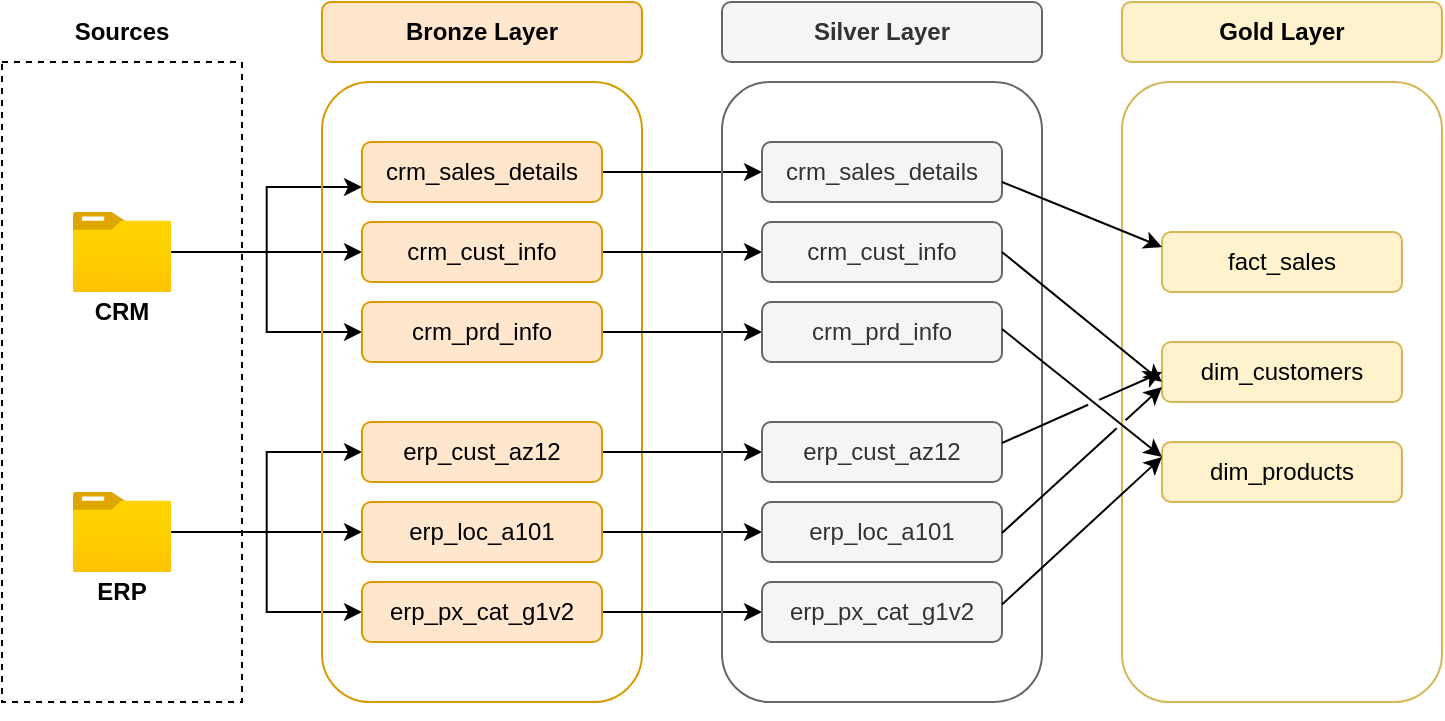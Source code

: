 <mxfile version="28.0.6">
  <diagram name="Page-1" id="81MWzagsy2xdlByUt2sd">
    <mxGraphModel dx="744" dy="832" grid="1" gridSize="10" guides="1" tooltips="1" connect="1" arrows="1" fold="1" page="1" pageScale="1" pageWidth="1100" pageHeight="850" math="0" shadow="0">
      <root>
        <mxCell id="0" />
        <mxCell id="1" parent="0" />
        <mxCell id="hWSBtK_EaQIWO7GeowBO-2" value="&lt;b&gt;Sources&lt;/b&gt;" style="text;html=1;align=center;verticalAlign=middle;whiteSpace=wrap;rounded=0;dashed=1;" parent="1" vertex="1">
          <mxGeometry x="190" y="170" width="60" height="30" as="geometry" />
        </mxCell>
        <mxCell id="hWSBtK_EaQIWO7GeowBO-1" value="" style="rounded=0;html=1;fillColor=none;dashed=1;glass=0;whiteSpace=wrap;labelBorderColor=none;shadow=0;" parent="1" vertex="1">
          <mxGeometry x="160" y="200" width="120" height="320" as="geometry" />
        </mxCell>
        <mxCell id="hWSBtK_EaQIWO7GeowBO-30" style="edgeStyle=orthogonalEdgeStyle;rounded=0;orthogonalLoop=1;jettySize=auto;html=1;entryX=0;entryY=0.75;entryDx=0;entryDy=0;" parent="1" source="hWSBtK_EaQIWO7GeowBO-3" target="hWSBtK_EaQIWO7GeowBO-10" edge="1">
          <mxGeometry relative="1" as="geometry" />
        </mxCell>
        <mxCell id="hWSBtK_EaQIWO7GeowBO-31" style="edgeStyle=orthogonalEdgeStyle;rounded=0;orthogonalLoop=1;jettySize=auto;html=1;" parent="1" source="hWSBtK_EaQIWO7GeowBO-3" target="hWSBtK_EaQIWO7GeowBO-24" edge="1">
          <mxGeometry relative="1" as="geometry" />
        </mxCell>
        <mxCell id="hWSBtK_EaQIWO7GeowBO-32" style="edgeStyle=orthogonalEdgeStyle;rounded=0;orthogonalLoop=1;jettySize=auto;html=1;entryX=0;entryY=0.5;entryDx=0;entryDy=0;" parent="1" source="hWSBtK_EaQIWO7GeowBO-3" target="hWSBtK_EaQIWO7GeowBO-25" edge="1">
          <mxGeometry relative="1" as="geometry" />
        </mxCell>
        <mxCell id="hWSBtK_EaQIWO7GeowBO-3" value="" style="image;aspect=fixed;html=1;points=[];align=center;fontSize=12;image=img/lib/azure2/general/Folder_Blank.svg;" parent="1" vertex="1">
          <mxGeometry x="195.36" y="275" width="49.29" height="40" as="geometry" />
        </mxCell>
        <mxCell id="hWSBtK_EaQIWO7GeowBO-33" style="edgeStyle=orthogonalEdgeStyle;rounded=0;orthogonalLoop=1;jettySize=auto;html=1;entryX=0;entryY=0.5;entryDx=0;entryDy=0;" parent="1" source="hWSBtK_EaQIWO7GeowBO-5" target="hWSBtK_EaQIWO7GeowBO-26" edge="1">
          <mxGeometry relative="1" as="geometry" />
        </mxCell>
        <mxCell id="hWSBtK_EaQIWO7GeowBO-34" style="edgeStyle=orthogonalEdgeStyle;rounded=0;orthogonalLoop=1;jettySize=auto;html=1;entryX=0;entryY=0.5;entryDx=0;entryDy=0;" parent="1" source="hWSBtK_EaQIWO7GeowBO-5" target="hWSBtK_EaQIWO7GeowBO-28" edge="1">
          <mxGeometry relative="1" as="geometry" />
        </mxCell>
        <mxCell id="hWSBtK_EaQIWO7GeowBO-35" style="edgeStyle=orthogonalEdgeStyle;rounded=0;orthogonalLoop=1;jettySize=auto;html=1;entryX=0;entryY=0.5;entryDx=0;entryDy=0;" parent="1" source="hWSBtK_EaQIWO7GeowBO-5" target="hWSBtK_EaQIWO7GeowBO-27" edge="1">
          <mxGeometry relative="1" as="geometry" />
        </mxCell>
        <mxCell id="hWSBtK_EaQIWO7GeowBO-5" value="" style="image;aspect=fixed;html=1;points=[];align=center;fontSize=12;image=img/lib/azure2/general/Folder_Blank.svg;" parent="1" vertex="1">
          <mxGeometry x="195.36" y="415" width="49.29" height="40" as="geometry" />
        </mxCell>
        <mxCell id="hWSBtK_EaQIWO7GeowBO-6" value="&lt;mxGraphModel&gt;&lt;root&gt;&lt;mxCell id=&quot;0&quot;/&gt;&lt;mxCell id=&quot;1&quot; parent=&quot;0&quot;/&gt;&lt;mxCell id=&quot;2&quot; value=&quot;crm_sales_details&amp;lt;span style=&amp;quot;color: rgba(0, 0, 0, 0); font-family: monospace; font-size: 0px; text-align: start; text-wrap-mode: nowrap;&amp;quot;&amp;gt;%3CmxGraphModel%3E%3Croot%3E%3CmxCell%20id%3D%220%22%2F%3E%3CmxCell%20id%3D%221%22%20parent%3D%220%22%2F%3E%3CmxCell%20id%3D%222%22%20value%3D%22%22%20style%3D%22rounded%3D1%3BwhiteSpace%3Dwrap%3Bhtml%3D1%3B%22%20vertex%3D%221%22%20parent%3D%221%22%3E%3CmxGeometry%20x%3D%22340%22%20y%3D%22230%22%20width%3D%22120%22%20height%3D%2230%22%20as%3D%22geometry%22%2F%3E%3C%2FmxCell%3E%3C%2Froot%3E%3C%2FmxGraphModel%3E" style="rounded=1;whiteSpace=wrap;html=1;fillColor=none;strokeColor=#d79b00;strokeWidth=1;perimeterSpacing=0;" parent="1" vertex="1">
          <mxGeometry x="320" y="210" width="160" height="310" as="geometry" />
        </mxCell>
        <mxCell id="hWSBtK_EaQIWO7GeowBO-7" value="&lt;b&gt;&lt;font&gt;Bronze Layer&lt;/font&gt;&lt;/b&gt;" style="text;html=1;align=center;verticalAlign=middle;whiteSpace=wrap;rounded=1;fillColor=#ffe6cc;strokeColor=#d79b00;" parent="1" vertex="1">
          <mxGeometry x="320" y="170" width="160" height="30" as="geometry" />
        </mxCell>
        <mxCell id="hWSBtK_EaQIWO7GeowBO-45" style="edgeStyle=orthogonalEdgeStyle;rounded=0;orthogonalLoop=1;jettySize=auto;html=1;entryX=0;entryY=0.5;entryDx=0;entryDy=0;" parent="1" source="hWSBtK_EaQIWO7GeowBO-10" target="hWSBtK_EaQIWO7GeowBO-38" edge="1">
          <mxGeometry relative="1" as="geometry" />
        </mxCell>
        <mxCell id="hWSBtK_EaQIWO7GeowBO-10" value="crm_sales_details&lt;span style=&quot;color: rgba(0, 0, 0, 0); font-family: monospace; font-size: 0px; text-align: start; text-wrap-mode: nowrap;&quot;&gt;%3CmxGraphModel%3E%3Croot%3E%3CmxCell%20id%3D%220%22%2F%3E%3CmxCell%20id%3D%221%22%20parent%3D%220%22%2F%3E%3CmxCell%20id%3D%222%22%20value%3D%22%22%20style%3D%22rounded%3D1%3BwhiteSpace%3Dwrap%3Bhtml%3D1%3B%22%20vertex%3D%221%22%20parent%3D%221%22%3E%3CmxGeometry%20x%3D%22340%22%20y%3D%22230%22%20width%3D%22120%22%20height%3D%2230%22%20as%3D%22geometry%22%2F%3E%3C%2FmxCell%3E%3C%2Froot%3E%3C%2FmxGraphModel%3E&lt;/span&gt;" style="rounded=1;whiteSpace=wrap;html=1;fillColor=#ffe6cc;strokeColor=#d79b00;" parent="1" vertex="1">
          <mxGeometry x="340" y="240" width="120" height="30" as="geometry" />
        </mxCell>
        <mxCell id="hWSBtK_EaQIWO7GeowBO-23" style="edgeStyle=orthogonalEdgeStyle;rounded=0;orthogonalLoop=1;jettySize=auto;html=1;exitX=0.5;exitY=1;exitDx=0;exitDy=0;" parent="1" source="hWSBtK_EaQIWO7GeowBO-6" target="hWSBtK_EaQIWO7GeowBO-6" edge="1">
          <mxGeometry relative="1" as="geometry" />
        </mxCell>
        <mxCell id="hWSBtK_EaQIWO7GeowBO-46" style="edgeStyle=orthogonalEdgeStyle;rounded=0;orthogonalLoop=1;jettySize=auto;html=1;entryX=0;entryY=0.5;entryDx=0;entryDy=0;" parent="1" source="hWSBtK_EaQIWO7GeowBO-24" target="hWSBtK_EaQIWO7GeowBO-40" edge="1">
          <mxGeometry relative="1" as="geometry" />
        </mxCell>
        <mxCell id="hWSBtK_EaQIWO7GeowBO-24" value="crm_cust_info" style="rounded=1;whiteSpace=wrap;html=1;fillColor=#ffe6cc;strokeColor=#d79b00;" parent="1" vertex="1">
          <mxGeometry x="340" y="280" width="120" height="30" as="geometry" />
        </mxCell>
        <mxCell id="hWSBtK_EaQIWO7GeowBO-47" style="edgeStyle=orthogonalEdgeStyle;rounded=0;orthogonalLoop=1;jettySize=auto;html=1;entryX=0;entryY=0.5;entryDx=0;entryDy=0;" parent="1" source="hWSBtK_EaQIWO7GeowBO-25" target="hWSBtK_EaQIWO7GeowBO-41" edge="1">
          <mxGeometry relative="1" as="geometry" />
        </mxCell>
        <mxCell id="hWSBtK_EaQIWO7GeowBO-25" value="crm_prd_info" style="rounded=1;whiteSpace=wrap;html=1;fillColor=#ffe6cc;strokeColor=#d79b00;" parent="1" vertex="1">
          <mxGeometry x="340" y="320" width="120" height="30" as="geometry" />
        </mxCell>
        <mxCell id="hWSBtK_EaQIWO7GeowBO-48" style="edgeStyle=orthogonalEdgeStyle;rounded=0;orthogonalLoop=1;jettySize=auto;html=1;entryX=0;entryY=0.5;entryDx=0;entryDy=0;" parent="1" source="hWSBtK_EaQIWO7GeowBO-26" target="hWSBtK_EaQIWO7GeowBO-42" edge="1">
          <mxGeometry relative="1" as="geometry" />
        </mxCell>
        <mxCell id="hWSBtK_EaQIWO7GeowBO-26" value="erp_cust_az12" style="rounded=1;whiteSpace=wrap;html=1;fillColor=#ffe6cc;strokeColor=#d79b00;" parent="1" vertex="1">
          <mxGeometry x="340" y="380" width="120" height="30" as="geometry" />
        </mxCell>
        <mxCell id="hWSBtK_EaQIWO7GeowBO-50" style="edgeStyle=orthogonalEdgeStyle;rounded=0;orthogonalLoop=1;jettySize=auto;html=1;entryX=0;entryY=0.5;entryDx=0;entryDy=0;" parent="1" source="hWSBtK_EaQIWO7GeowBO-27" target="hWSBtK_EaQIWO7GeowBO-43" edge="1">
          <mxGeometry relative="1" as="geometry" />
        </mxCell>
        <mxCell id="hWSBtK_EaQIWO7GeowBO-27" value="erp_px_cat_g1v2" style="rounded=1;whiteSpace=wrap;html=1;fillColor=#ffe6cc;strokeColor=#d79b00;" parent="1" vertex="1">
          <mxGeometry x="340" y="460" width="120" height="30" as="geometry" />
        </mxCell>
        <mxCell id="hWSBtK_EaQIWO7GeowBO-49" style="edgeStyle=orthogonalEdgeStyle;rounded=0;orthogonalLoop=1;jettySize=auto;html=1;entryX=0;entryY=0.5;entryDx=0;entryDy=0;" parent="1" source="hWSBtK_EaQIWO7GeowBO-28" target="hWSBtK_EaQIWO7GeowBO-44" edge="1">
          <mxGeometry relative="1" as="geometry" />
        </mxCell>
        <mxCell id="hWSBtK_EaQIWO7GeowBO-28" value="erp_loc_a101" style="rounded=1;whiteSpace=wrap;html=1;fillColor=#ffe6cc;strokeColor=#d79b00;" parent="1" vertex="1">
          <mxGeometry x="340" y="420" width="120" height="30" as="geometry" />
        </mxCell>
        <mxCell id="hWSBtK_EaQIWO7GeowBO-36" value="&lt;mxGraphModel&gt;&lt;root&gt;&lt;mxCell id=&quot;0&quot;/&gt;&lt;mxCell id=&quot;1&quot; parent=&quot;0&quot;/&gt;&lt;mxCell id=&quot;2&quot; value=&quot;crm_sales_details&amp;lt;span style=&amp;quot;color: rgba(0, 0, 0, 0); font-family: monospace; font-size: 0px; text-align: start; text-wrap-mode: nowrap;&amp;quot;&amp;gt;%3CmxGraphModel%3E%3Croot%3E%3CmxCell%20id%3D%220%22%2F%3E%3CmxCell%20id%3D%221%22%20parent%3D%220%22%2F%3E%3CmxCell%20id%3D%222%22%20value%3D%22%22%20style%3D%22rounded%3D1%3BwhiteSpace%3Dwrap%3Bhtml%3D1%3B%22%20vertex%3D%221%22%20parent%3D%221%22%3E%3CmxGeometry%20x%3D%22340%22%20y%3D%22230%22%20width%3D%22120%22%20height%3D%2230%22%20as%3D%22geometry%22%2F%3E%3C%2FmxCell%3E%3C%2Froot%3E%3C%2FmxGraphModel%3E" style="rounded=1;whiteSpace=wrap;html=1;fillColor=none;strokeColor=#666666;strokeWidth=1;perimeterSpacing=0;fontColor=#333333;" parent="1" vertex="1">
          <mxGeometry x="520" y="210" width="160" height="310" as="geometry" />
        </mxCell>
        <mxCell id="hWSBtK_EaQIWO7GeowBO-37" value="&lt;b&gt;&lt;font&gt;Silver Layer&lt;/font&gt;&lt;/b&gt;" style="text;html=1;align=center;verticalAlign=middle;whiteSpace=wrap;rounded=1;fillColor=#f5f5f5;strokeColor=#666666;fontColor=#333333;" parent="1" vertex="1">
          <mxGeometry x="520" y="170" width="160" height="30" as="geometry" />
        </mxCell>
        <mxCell id="hWSBtK_EaQIWO7GeowBO-38" value="crm_sales_details&lt;span style=&quot;color: rgba(0, 0, 0, 0); font-family: monospace; font-size: 0px; text-align: start; text-wrap-mode: nowrap;&quot;&gt;%3CmxGraphModel%3E%3Croot%3E%3CmxCell%20id%3D%220%22%2F%3E%3CmxCell%20id%3D%221%22%20parent%3D%220%22%2F%3E%3CmxCell%20id%3D%222%22%20value%3D%22%22%20style%3D%22rounded%3D1%3BwhiteSpace%3Dwrap%3Bhtml%3D1%3B%22%20vertex%3D%221%22%20parent%3D%221%22%3E%3CmxGeometry%20x%3D%22340%22%20y%3D%22230%22%20width%3D%22120%22%20height%3D%2230%22%20as%3D%22geometry%22%2F%3E%3C%2FmxCell%3E%3C%2Froot%3E%3C%2FmxGraphModel%3E&lt;/span&gt;" style="rounded=1;whiteSpace=wrap;html=1;fillColor=#f5f5f5;strokeColor=#666666;fontColor=#333333;" parent="1" vertex="1">
          <mxGeometry x="540" y="240" width="120" height="30" as="geometry" />
        </mxCell>
        <mxCell id="hWSBtK_EaQIWO7GeowBO-39" style="edgeStyle=orthogonalEdgeStyle;rounded=0;orthogonalLoop=1;jettySize=auto;html=1;exitX=0.5;exitY=1;exitDx=0;exitDy=0;fillColor=#f5f5f5;strokeColor=#666666;" parent="1" source="hWSBtK_EaQIWO7GeowBO-36" target="hWSBtK_EaQIWO7GeowBO-36" edge="1">
          <mxGeometry relative="1" as="geometry" />
        </mxCell>
        <mxCell id="hWSBtK_EaQIWO7GeowBO-40" value="crm_cust_info" style="rounded=1;whiteSpace=wrap;html=1;fillColor=#f5f5f5;strokeColor=#666666;fontColor=#333333;" parent="1" vertex="1">
          <mxGeometry x="540" y="280" width="120" height="30" as="geometry" />
        </mxCell>
        <mxCell id="hWSBtK_EaQIWO7GeowBO-41" value="crm_prd_info" style="rounded=1;whiteSpace=wrap;html=1;fillColor=#f5f5f5;strokeColor=#666666;fontColor=#333333;" parent="1" vertex="1">
          <mxGeometry x="540" y="320" width="120" height="30" as="geometry" />
        </mxCell>
        <mxCell id="hWSBtK_EaQIWO7GeowBO-42" value="erp_cust_az12" style="rounded=1;whiteSpace=wrap;html=1;fillColor=#f5f5f5;strokeColor=#666666;fontColor=#333333;" parent="1" vertex="1">
          <mxGeometry x="540" y="380" width="120" height="30" as="geometry" />
        </mxCell>
        <mxCell id="hWSBtK_EaQIWO7GeowBO-43" value="erp_px_cat_g1v2" style="rounded=1;whiteSpace=wrap;html=1;fillColor=#f5f5f5;strokeColor=#666666;fontColor=#333333;" parent="1" vertex="1">
          <mxGeometry x="540" y="460" width="120" height="30" as="geometry" />
        </mxCell>
        <mxCell id="hWSBtK_EaQIWO7GeowBO-44" value="erp_loc_a101" style="rounded=1;whiteSpace=wrap;html=1;fillColor=#f5f5f5;strokeColor=#666666;fontColor=#333333;" parent="1" vertex="1">
          <mxGeometry x="540" y="420" width="120" height="30" as="geometry" />
        </mxCell>
        <mxCell id="hWSBtK_EaQIWO7GeowBO-51" value="&lt;b&gt;CRM&lt;/b&gt;" style="text;html=1;align=center;verticalAlign=middle;whiteSpace=wrap;rounded=0;" parent="1" vertex="1">
          <mxGeometry x="190" y="310" width="60" height="30" as="geometry" />
        </mxCell>
        <mxCell id="hWSBtK_EaQIWO7GeowBO-52" value="&lt;b&gt;ERP&lt;/b&gt;" style="text;html=1;align=center;verticalAlign=middle;whiteSpace=wrap;rounded=0;" parent="1" vertex="1">
          <mxGeometry x="190" y="450" width="60" height="30" as="geometry" />
        </mxCell>
        <mxCell id="MimR0ADF8PfAAqAS8Qi5-1" value="&lt;mxGraphModel&gt;&lt;root&gt;&lt;mxCell id=&quot;0&quot;/&gt;&lt;mxCell id=&quot;1&quot; parent=&quot;0&quot;/&gt;&lt;mxCell id=&quot;2&quot; value=&quot;crm_sales_details&amp;lt;span style=&amp;quot;color: rgba(0, 0, 0, 0); font-family: monospace; font-size: 0px; text-align: start; text-wrap-mode: nowrap;&amp;quot;&amp;gt;%3CmxGraphModel%3E%3Croot%3E%3CmxCell%20id%3D%220%22%2F%3E%3CmxCell%20id%3D%221%22%20parent%3D%220%22%2F%3E%3CmxCell%20id%3D%222%22%20value%3D%22%22%20style%3D%22rounded%3D1%3BwhiteSpace%3Dwrap%3Bhtml%3D1%3B%22%20vertex%3D%221%22%20parent%3D%221%22%3E%3CmxGeometry%20x%3D%22340%22%20y%3D%22230%22%20width%3D%22120%22%20height%3D%2230%22%20as%3D%22geometry%22%2F%3E%3C%2FmxCell%3E%3C%2Froot%3E%3C%2FmxGraphModel%3E" style="rounded=1;whiteSpace=wrap;html=1;fillColor=none;strokeColor=#d6b656;strokeWidth=1;perimeterSpacing=0;" vertex="1" parent="1">
          <mxGeometry x="720" y="210" width="160" height="310" as="geometry" />
        </mxCell>
        <mxCell id="MimR0ADF8PfAAqAS8Qi5-2" value="&lt;b&gt;&lt;font&gt;Gold Layer&lt;/font&gt;&lt;/b&gt;" style="text;html=1;align=center;verticalAlign=middle;whiteSpace=wrap;rounded=1;fillColor=#fff2cc;strokeColor=#d6b656;" vertex="1" parent="1">
          <mxGeometry x="720" y="170" width="160" height="30" as="geometry" />
        </mxCell>
        <mxCell id="MimR0ADF8PfAAqAS8Qi5-4" style="edgeStyle=orthogonalEdgeStyle;rounded=0;orthogonalLoop=1;jettySize=auto;html=1;exitX=0.5;exitY=1;exitDx=0;exitDy=0;fillColor=#fff2cc;strokeColor=#d6b656;" edge="1" source="MimR0ADF8PfAAqAS8Qi5-1" target="MimR0ADF8PfAAqAS8Qi5-1" parent="1">
          <mxGeometry relative="1" as="geometry" />
        </mxCell>
        <mxCell id="MimR0ADF8PfAAqAS8Qi5-7" value="dim_products" style="rounded=1;whiteSpace=wrap;html=1;fillColor=#fff2cc;strokeColor=#d6b656;" vertex="1" parent="1">
          <mxGeometry x="740" y="390" width="120" height="30" as="geometry" />
        </mxCell>
        <mxCell id="MimR0ADF8PfAAqAS8Qi5-10" value="fact_sales" style="rounded=1;whiteSpace=wrap;html=1;fillColor=#fff2cc;strokeColor=#d6b656;" vertex="1" parent="1">
          <mxGeometry x="740" y="285" width="120" height="30" as="geometry" />
        </mxCell>
        <mxCell id="MimR0ADF8PfAAqAS8Qi5-12" value="dim_customers" style="rounded=1;whiteSpace=wrap;html=1;fillColor=#fff2cc;strokeColor=#d6b656;" vertex="1" parent="1">
          <mxGeometry x="740" y="340" width="120" height="30" as="geometry" />
        </mxCell>
        <mxCell id="MimR0ADF8PfAAqAS8Qi5-21" value="" style="endArrow=classic;html=1;rounded=0;entryX=0;entryY=0.25;entryDx=0;entryDy=0;jumpStyle=gap;" edge="1" parent="1" target="MimR0ADF8PfAAqAS8Qi5-10">
          <mxGeometry width="50" height="50" relative="1" as="geometry">
            <mxPoint x="660" y="260" as="sourcePoint" />
            <mxPoint x="710" y="210" as="targetPoint" />
          </mxGeometry>
        </mxCell>
        <mxCell id="MimR0ADF8PfAAqAS8Qi5-22" value="" style="endArrow=classic;html=1;rounded=0;exitX=1;exitY=0.5;exitDx=0;exitDy=0;jumpStyle=gap;" edge="1" parent="1" source="hWSBtK_EaQIWO7GeowBO-40">
          <mxGeometry width="50" height="50" relative="1" as="geometry">
            <mxPoint x="670" y="270" as="sourcePoint" />
            <mxPoint x="740" y="360" as="targetPoint" />
            <Array as="points" />
          </mxGeometry>
        </mxCell>
        <mxCell id="MimR0ADF8PfAAqAS8Qi5-23" value="" style="endArrow=classic;html=1;rounded=0;entryX=0;entryY=0.25;entryDx=0;entryDy=0;exitX=1;exitY=0.5;exitDx=0;exitDy=0;jumpStyle=gap;" edge="1" parent="1" target="MimR0ADF8PfAAqAS8Qi5-7">
          <mxGeometry width="50" height="50" relative="1" as="geometry">
            <mxPoint x="660" y="333.5" as="sourcePoint" />
            <mxPoint x="740" y="386.5" as="targetPoint" />
            <Array as="points" />
          </mxGeometry>
        </mxCell>
        <mxCell id="MimR0ADF8PfAAqAS8Qi5-24" value="" style="endArrow=classic;html=1;rounded=0;entryX=0;entryY=0.5;entryDx=0;entryDy=0;exitX=1;exitY=0.5;exitDx=0;exitDy=0;jumpStyle=gap;" edge="1" parent="1" target="MimR0ADF8PfAAqAS8Qi5-12">
          <mxGeometry width="50" height="50" relative="1" as="geometry">
            <mxPoint x="660" y="390.5" as="sourcePoint" />
            <mxPoint x="740" y="455" as="targetPoint" />
            <Array as="points" />
          </mxGeometry>
        </mxCell>
        <mxCell id="MimR0ADF8PfAAqAS8Qi5-25" value="" style="endArrow=classic;html=1;rounded=0;entryX=0;entryY=0.75;entryDx=0;entryDy=0;exitX=1;exitY=0.5;exitDx=0;exitDy=0;jumpStyle=gap;" edge="1" parent="1" target="MimR0ADF8PfAAqAS8Qi5-12">
          <mxGeometry width="50" height="50" relative="1" as="geometry">
            <mxPoint x="660" y="435.5" as="sourcePoint" />
            <mxPoint x="740" y="400" as="targetPoint" />
            <Array as="points" />
          </mxGeometry>
        </mxCell>
        <mxCell id="MimR0ADF8PfAAqAS8Qi5-26" value="" style="endArrow=classic;html=1;rounded=0;entryX=0;entryY=0.25;entryDx=0;entryDy=0;exitX=1;exitY=0.5;exitDx=0;exitDy=0;jumpStyle=gap;" edge="1" parent="1" target="MimR0ADF8PfAAqAS8Qi5-7">
          <mxGeometry width="50" height="50" relative="1" as="geometry">
            <mxPoint x="660" y="471.25" as="sourcePoint" />
            <mxPoint x="740" y="398.75" as="targetPoint" />
            <Array as="points" />
          </mxGeometry>
        </mxCell>
      </root>
    </mxGraphModel>
  </diagram>
</mxfile>
